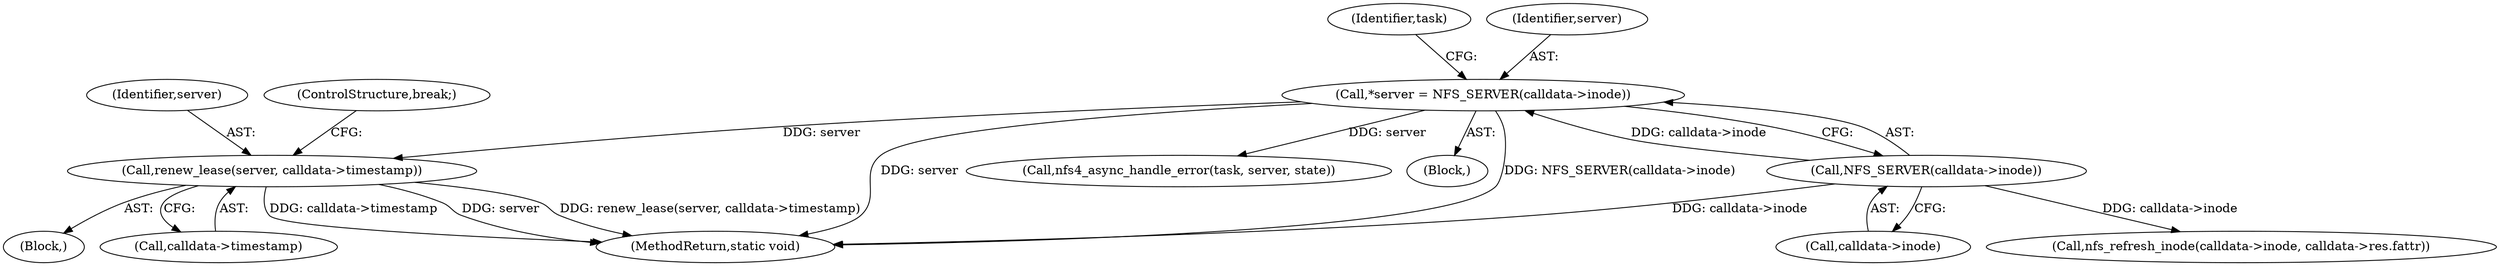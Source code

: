 digraph "0_linux_dc0b027dfadfcb8a5504f7d8052754bf8d501ab9_6@pointer" {
"1000141" [label="(Call,renew_lease(server, calldata->timestamp))"];
"1000116" [label="(Call,*server = NFS_SERVER(calldata->inode))"];
"1000118" [label="(Call,NFS_SERVER(calldata->inode))"];
"1000143" [label="(Call,calldata->timestamp)"];
"1000124" [label="(Identifier,task)"];
"1000118" [label="(Call,NFS_SERVER(calldata->inode))"];
"1000141" [label="(Call,renew_lease(server, calldata->timestamp))"];
"1000163" [label="(Call,nfs4_async_handle_error(task, server, state))"];
"1000119" [label="(Call,calldata->inode)"];
"1000104" [label="(Block,)"];
"1000142" [label="(Identifier,server)"];
"1000146" [label="(ControlStructure,break;)"];
"1000173" [label="(Call,nfs_refresh_inode(calldata->inode, calldata->res.fattr))"];
"1000117" [label="(Identifier,server)"];
"1000182" [label="(MethodReturn,static void)"];
"1000116" [label="(Call,*server = NFS_SERVER(calldata->inode))"];
"1000130" [label="(Block,)"];
"1000141" -> "1000130"  [label="AST: "];
"1000141" -> "1000143"  [label="CFG: "];
"1000142" -> "1000141"  [label="AST: "];
"1000143" -> "1000141"  [label="AST: "];
"1000146" -> "1000141"  [label="CFG: "];
"1000141" -> "1000182"  [label="DDG: server"];
"1000141" -> "1000182"  [label="DDG: renew_lease(server, calldata->timestamp)"];
"1000141" -> "1000182"  [label="DDG: calldata->timestamp"];
"1000116" -> "1000141"  [label="DDG: server"];
"1000116" -> "1000104"  [label="AST: "];
"1000116" -> "1000118"  [label="CFG: "];
"1000117" -> "1000116"  [label="AST: "];
"1000118" -> "1000116"  [label="AST: "];
"1000124" -> "1000116"  [label="CFG: "];
"1000116" -> "1000182"  [label="DDG: server"];
"1000116" -> "1000182"  [label="DDG: NFS_SERVER(calldata->inode)"];
"1000118" -> "1000116"  [label="DDG: calldata->inode"];
"1000116" -> "1000163"  [label="DDG: server"];
"1000118" -> "1000119"  [label="CFG: "];
"1000119" -> "1000118"  [label="AST: "];
"1000118" -> "1000182"  [label="DDG: calldata->inode"];
"1000118" -> "1000173"  [label="DDG: calldata->inode"];
}

